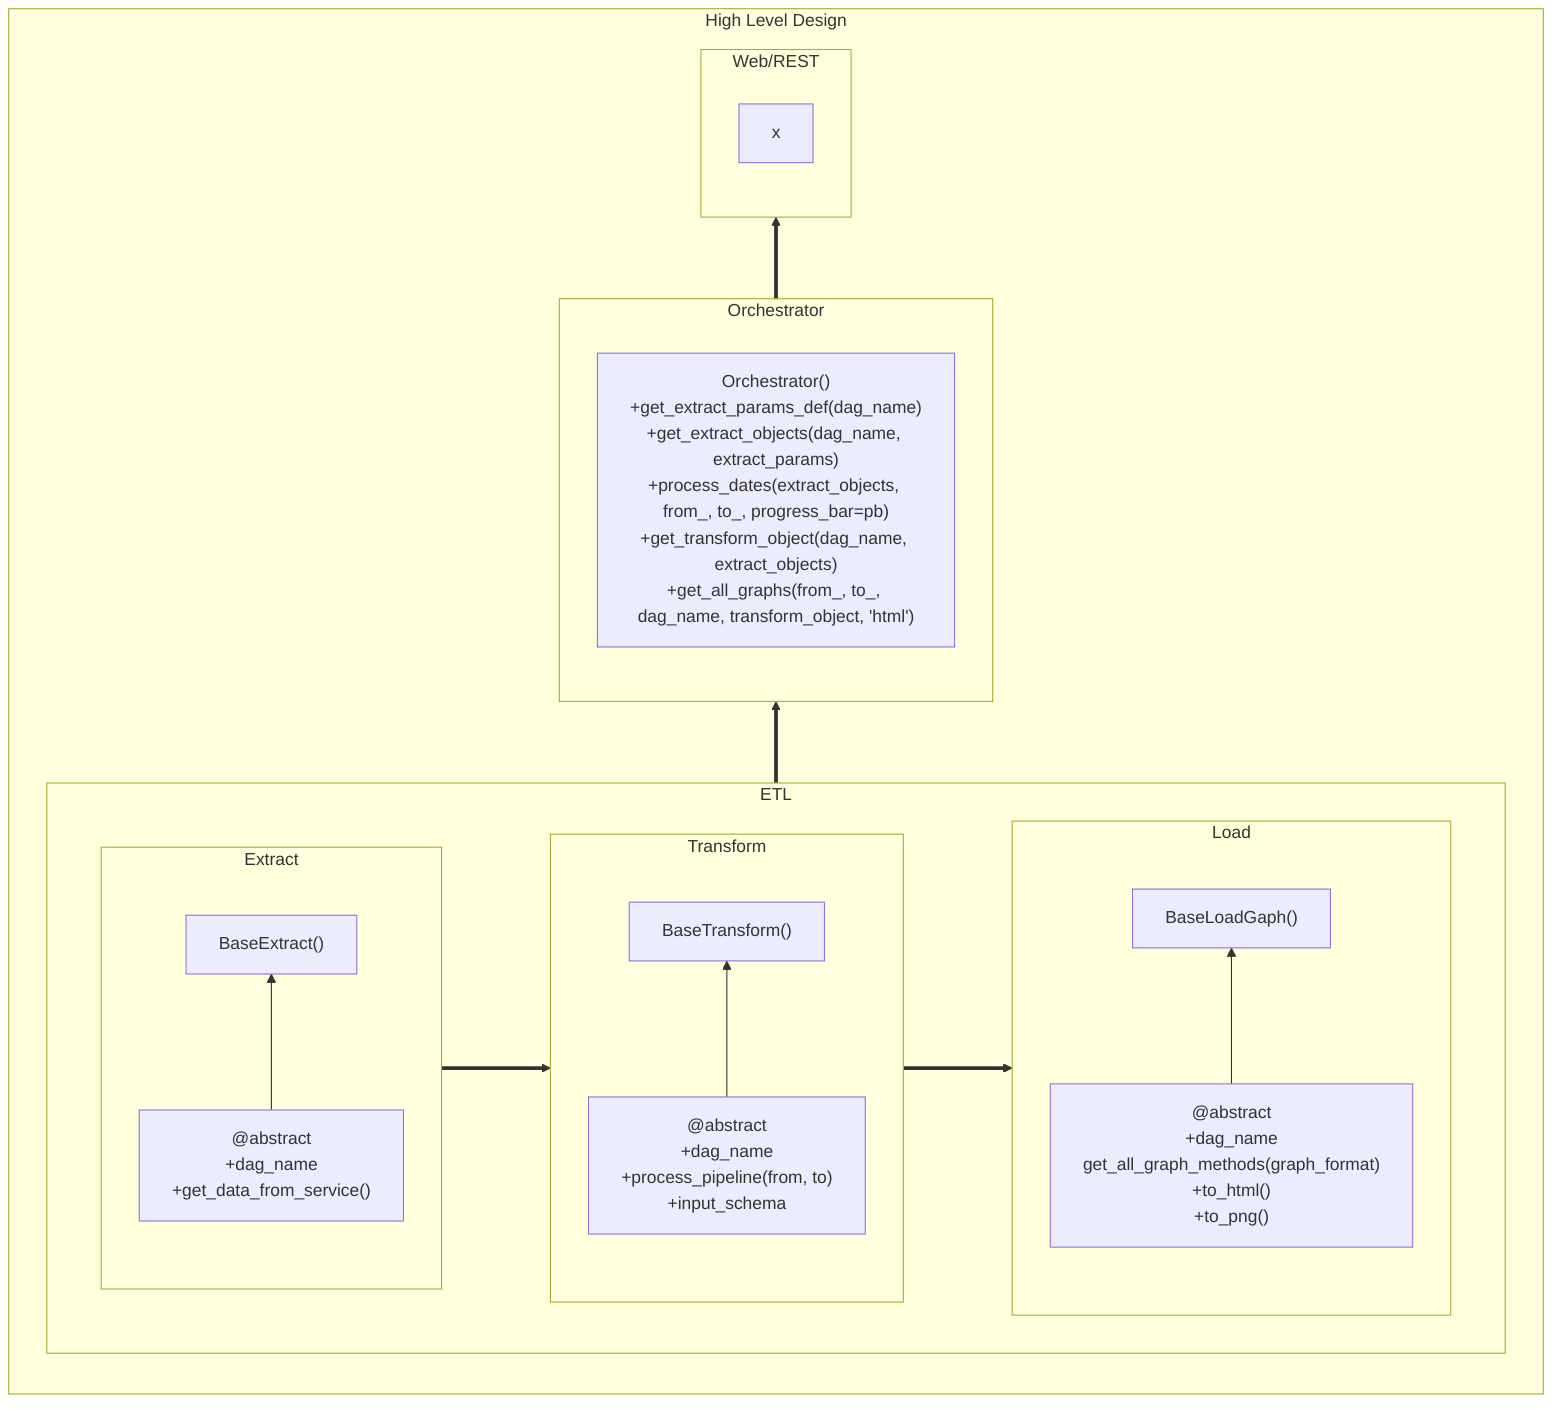 flowchart

subgraph High Level Design
    direction BT
    subgraph BP["Orchestrator"]
        et["Orchestrator()\n+get_extract_params_def(dag_name)\n+get_extract_objects(dag_name, extract_params)\n+process_dates(extract_objects, from_, to_, progress_bar=pb)\n+get_transform_object(dag_name, extract_objects)\n+get_all_graphs(from_, to_, dag_name, transform_object, 'html')\n"]
    end
        subgraph ETL
            direction LR
                subgraph Extract
                direction BT
                    gd["@abstract\n+dag_name\n+get_data_from_service()"] --> BE["BaseExtract()"]
                end
                subgraph Transform
                direction BT
                    pp["@abstract\n+dag_name\n+process_pipeline(from, to)\n+input_schema"] --> BT["BaseTransform()"]
                end
                subgraph Load
                direction BT
                    ga["@abstract\n+dag_name\nget_all_graph_methods(graph_format)\n+to_html()\n+to_png()"] --> BL["BaseLoadGaph()"]
                end
            end
        subgraph FE["Web/REST"]
            x
        end
    end
    
Extract ==> Transform ==> Load
ETL ==> BP
BP ==> FE